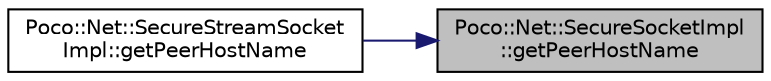 digraph "Poco::Net::SecureSocketImpl::getPeerHostName"
{
 // LATEX_PDF_SIZE
  edge [fontname="Helvetica",fontsize="10",labelfontname="Helvetica",labelfontsize="10"];
  node [fontname="Helvetica",fontsize="10",shape=record];
  rankdir="RL";
  Node1 [label="Poco::Net::SecureSocketImpl\l::getPeerHostName",height=0.2,width=0.4,color="black", fillcolor="grey75", style="filled", fontcolor="black",tooltip="Sets the peer host name for certificate validation purposes."];
  Node1 -> Node2 [dir="back",color="midnightblue",fontsize="10",style="solid",fontname="Helvetica"];
  Node2 [label="Poco::Net::SecureStreamSocket\lImpl::getPeerHostName",height=0.2,width=0.4,color="black", fillcolor="white", style="filled",URL="$classPoco_1_1Net_1_1SecureStreamSocketImpl.html#a2ce3298eb746744db98be4febd91fad8",tooltip="Sets the peer host name for certificate validation purposes."];
}
